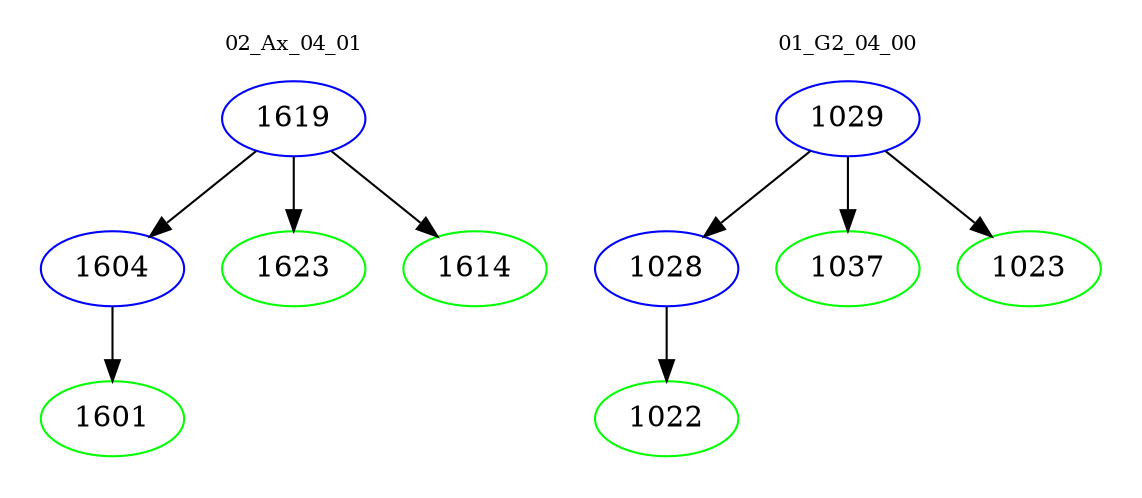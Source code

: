 digraph{
subgraph cluster_0 {
color = white
label = "02_Ax_04_01";
fontsize=10;
T0_1619 [label="1619", color="blue"]
T0_1619 -> T0_1604 [color="black"]
T0_1604 [label="1604", color="blue"]
T0_1604 -> T0_1601 [color="black"]
T0_1601 [label="1601", color="green"]
T0_1619 -> T0_1623 [color="black"]
T0_1623 [label="1623", color="green"]
T0_1619 -> T0_1614 [color="black"]
T0_1614 [label="1614", color="green"]
}
subgraph cluster_1 {
color = white
label = "01_G2_04_00";
fontsize=10;
T1_1029 [label="1029", color="blue"]
T1_1029 -> T1_1028 [color="black"]
T1_1028 [label="1028", color="blue"]
T1_1028 -> T1_1022 [color="black"]
T1_1022 [label="1022", color="green"]
T1_1029 -> T1_1037 [color="black"]
T1_1037 [label="1037", color="green"]
T1_1029 -> T1_1023 [color="black"]
T1_1023 [label="1023", color="green"]
}
}
